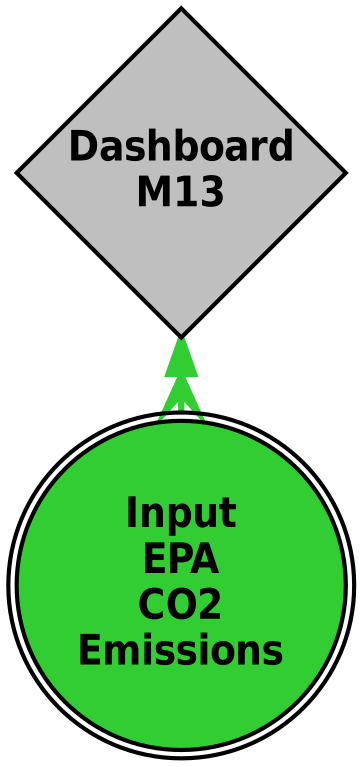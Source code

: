 digraph dependencies {
layers="one:two:three";
outputorder="edgesfirst";
nodesep=0.75;
Dashboard_M13 [layer="two"] [style="filled"] [height="2.2"] [shape="diamond"] [fontsize="20"] [fillcolor="grey75"] [fontname="Helvetica-Narrow-Bold"] [fixedsize="true"] [label="Dashboard\nM13"] [width="2.2"] [penwidth="2"];
Dashboard_M13 -> Input_EPA_CO2_Emissions [layer="one"] [arrowhead="crow"] [color="limegreen"] [arrowsize="1.75"] [dir="both"] [penwidth="3"];
Input_EPA_CO2_Emissions [layer="two"] [style="filled"] [height="2.2"] [shape="doublecircle"] [fontsize="20"] [fillcolor="limegreen"] [fontname="Helvetica-Narrow-Bold"] [fixedsize="true"] [label="Input\nEPA\nCO2\nEmissions"] [width="2.2"] [penwidth="2"];
}